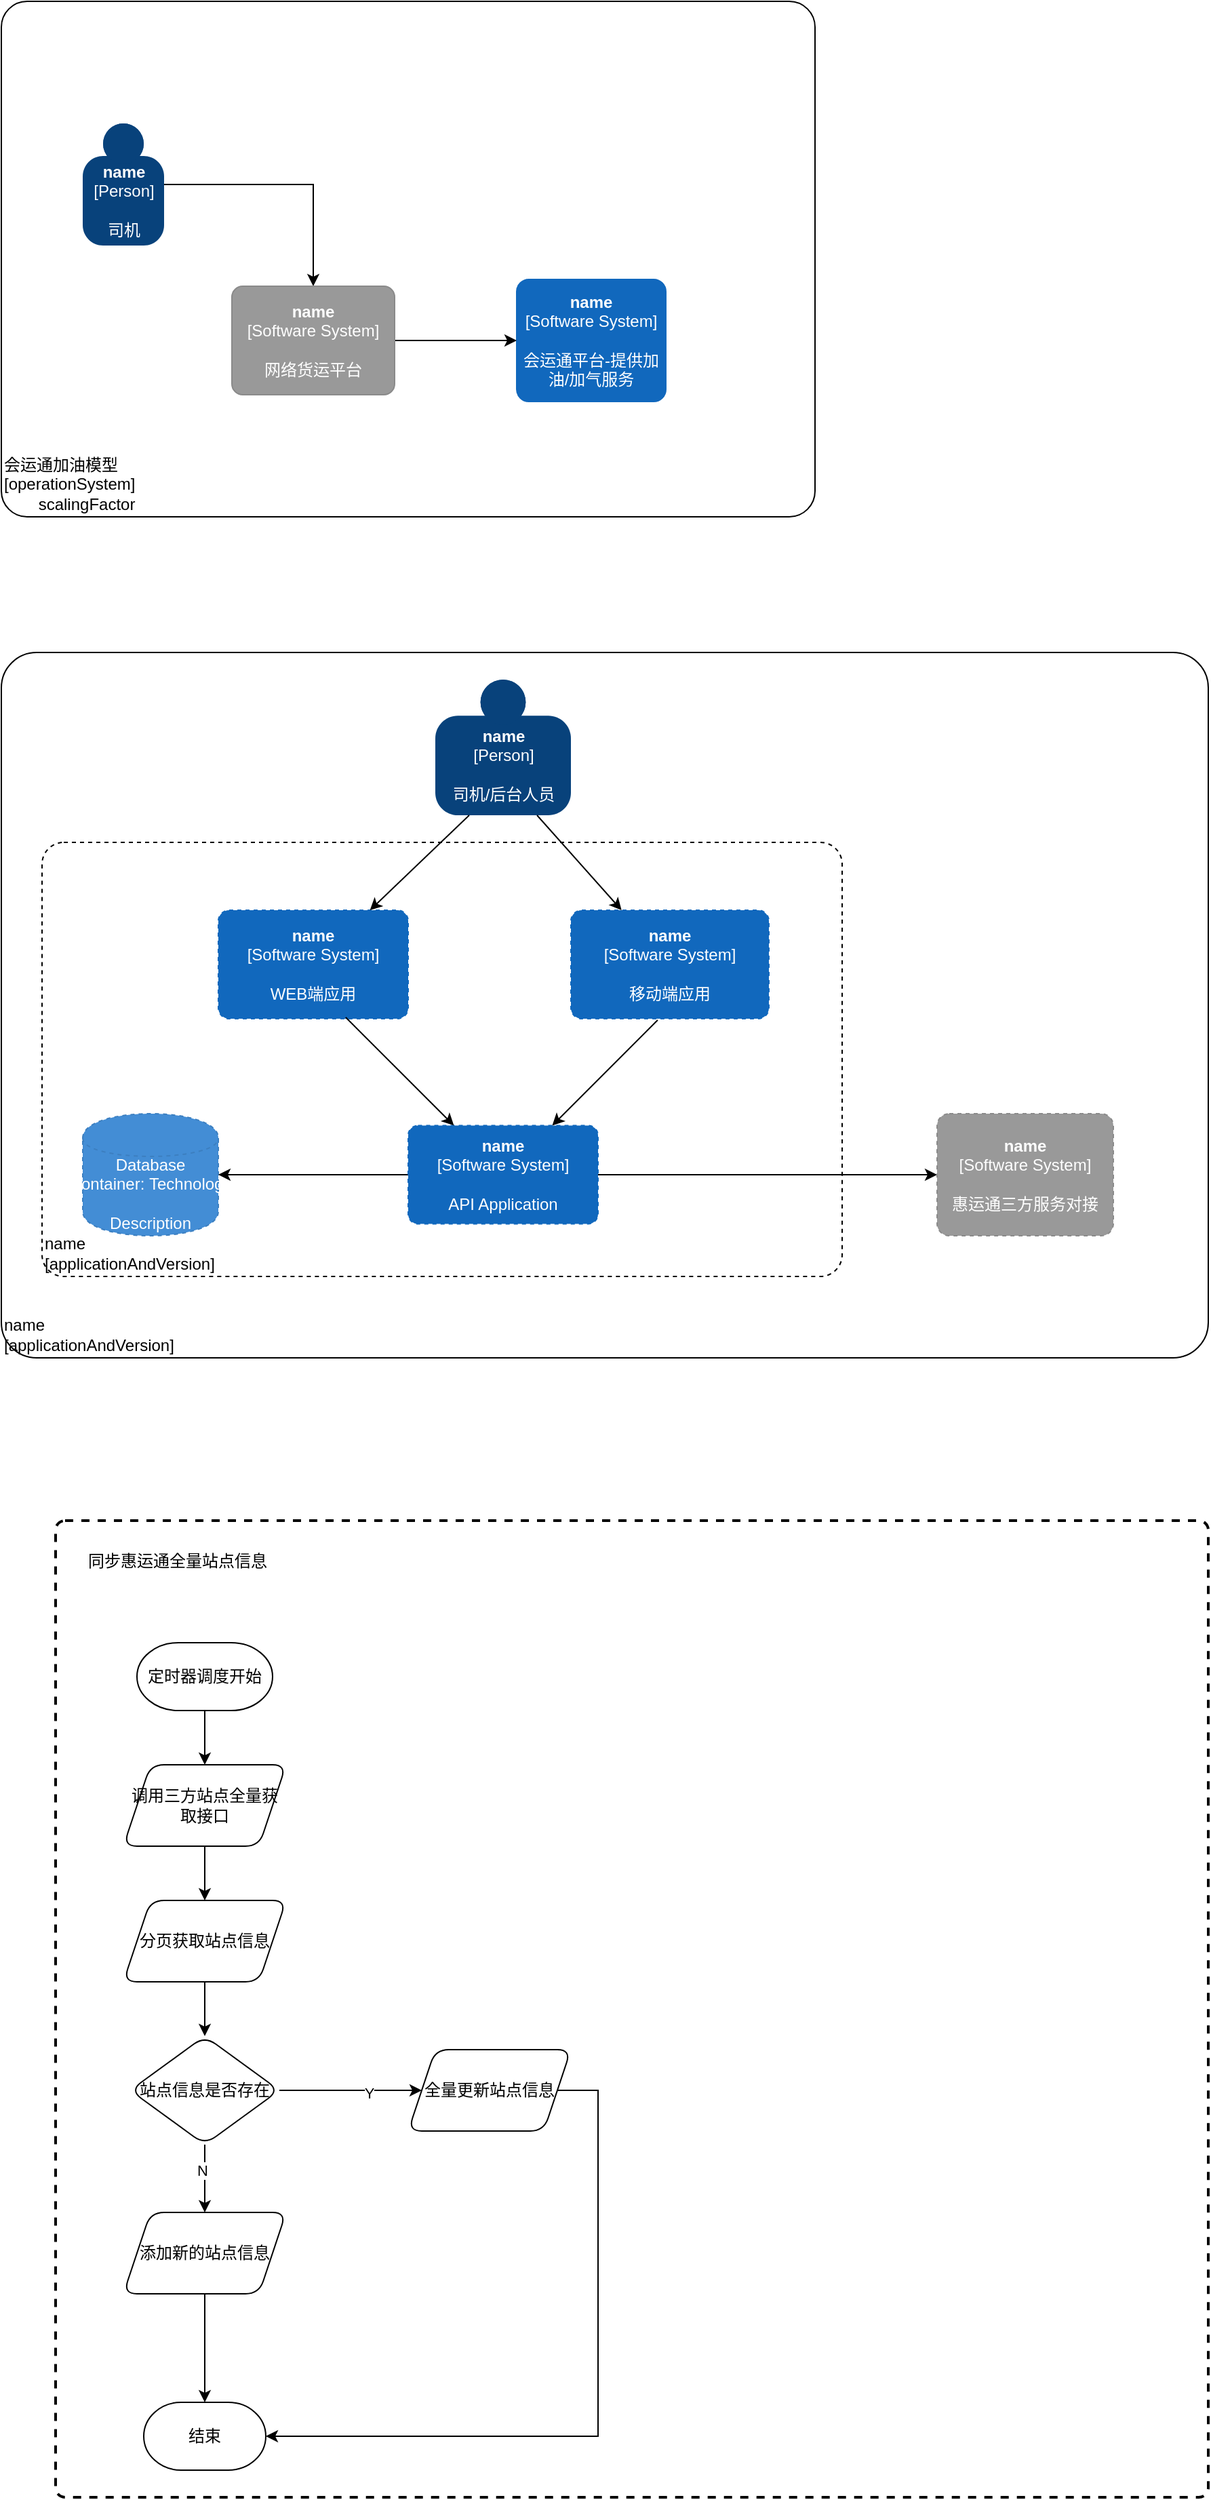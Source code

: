 <mxfile version="14.1.8" type="github">
  <diagram id="Bzc4wTy2gZQobhB-j3U7" name="第 1 页">
    <mxGraphModel dx="1422" dy="762" grid="1" gridSize="10" guides="1" tooltips="1" connect="1" arrows="1" fold="1" page="1" pageScale="1" pageWidth="827" pageHeight="1169" math="0" shadow="0">
      <root>
        <mxCell id="0" />
        <mxCell id="1" parent="0" />
        <object placeholders="1" c4Name="会运通加油模型" c4Type="DeploymentNode" c4OperationSystem="operationSystem" c4ScalingFactor="scalingFactor" label="&lt;div style=&quot;text-align: left&quot;&gt;%c4Name%&lt;/div&gt;&lt;div style=&quot;text-align: left&quot;&gt;[%c4OperationSystem%]&lt;/div&gt;&lt;div style=&quot;text-align: right&quot;&gt;%c4ScalingFactor%&lt;/div&gt;" id="0haxoA6C2NPIrMcEkiKc-8">
          <mxCell style="rounded=1;whiteSpace=wrap;html=1;labelBackgroundColor=none;fillColor=#ffffff;fontColor=#000000;align=left;arcSize=5;strokeColor=#000000;verticalAlign=bottom;metaEdit=1;metaData={&quot;c4Type&quot;:{&quot;editable&quot;:false}};points=[[0.25,0,0],[0.5,0,0],[0.75,0,0],[1,0.25,0],[1,0.5,0],[1,0.75,0],[0.75,1,0],[0.5,1,0],[0.25,1,0],[0,0.75,0],[0,0.5,0],[0,0.25,0]];" vertex="1" parent="1">
            <mxGeometry x="80" y="20" width="600" height="380" as="geometry" />
          </mxCell>
        </object>
        <mxCell id="0haxoA6C2NPIrMcEkiKc-5" style="edgeStyle=orthogonalEdgeStyle;rounded=0;orthogonalLoop=1;jettySize=auto;html=1;entryX=0.5;entryY=0;entryDx=0;entryDy=0;entryPerimeter=0;" edge="1" parent="1" source="0haxoA6C2NPIrMcEkiKc-1" target="0haxoA6C2NPIrMcEkiKc-3">
          <mxGeometry relative="1" as="geometry" />
        </mxCell>
        <object placeholders="1" c4Name="name" c4Type="Person" c4Description="司机" label="&lt;b&gt;%c4Name%&lt;/b&gt;&lt;div&gt;[%c4Type%]&lt;/div&gt;&lt;br&gt;&lt;div&gt;%c4Description%&lt;/div&gt;" id="0haxoA6C2NPIrMcEkiKc-1">
          <mxCell style="html=1;dashed=0;whitespace=wrap;fillColor=#08427b;strokeColor=none;fontColor=#ffffff;shape=mxgraph.c4.person;align=center;metaEdit=1;points=[[0.5,0,0],[1,0.5,0],[1,0.75,0],[0.75,1,0],[0.5,1,0],[0.25,1,0],[0,0.75,0],[0,0.5,0]];metaData={&quot;c4Type&quot;:{&quot;editable&quot;:false}};" vertex="1" parent="1">
            <mxGeometry x="140" y="110" width="60" height="90" as="geometry" />
          </mxCell>
        </object>
        <object placeholders="1" c4Name="name" c4Type="Software System" c4Description="会运通平台-提供加油/加气服务" label="&lt;b&gt;%c4Name%&lt;/b&gt;&lt;div&gt;[%c4Type%]&lt;/div&gt;&lt;br&gt;&lt;div&gt;%c4Description%&lt;/div&gt;" id="0haxoA6C2NPIrMcEkiKc-2">
          <mxCell style="rounded=1;whiteSpace=wrap;html=1;labelBackgroundColor=none;fillColor=#1168BD;fontColor=#ffffff;align=center;arcSize=10;strokeColor=#1168BD;metaEdit=1;metaData={&quot;c4Type&quot;:{&quot;editable&quot;:false}};points=[[0.25,0,0],[0.5,0,0],[0.75,0,0],[1,0.25,0],[1,0.5,0],[1,0.75,0],[0.75,1,0],[0.5,1,0],[0.25,1,0],[0,0.75,0],[0,0.5,0],[0,0.25,0]];" vertex="1" parent="1">
            <mxGeometry x="460" y="225" width="110" height="90" as="geometry" />
          </mxCell>
        </object>
        <mxCell id="0haxoA6C2NPIrMcEkiKc-6" style="edgeStyle=orthogonalEdgeStyle;rounded=0;orthogonalLoop=1;jettySize=auto;html=1;" edge="1" parent="1" source="0haxoA6C2NPIrMcEkiKc-3" target="0haxoA6C2NPIrMcEkiKc-2">
          <mxGeometry relative="1" as="geometry" />
        </mxCell>
        <object placeholders="1" c4Name="name" c4Type="Software System" c4Description="网络货运平台" label="&lt;b&gt;%c4Name%&lt;/b&gt;&lt;div&gt;[%c4Type%]&lt;/div&gt;&lt;br&gt;&lt;div&gt;%c4Description%&lt;/div&gt;" id="0haxoA6C2NPIrMcEkiKc-3">
          <mxCell style="rounded=1;whiteSpace=wrap;html=1;labelBackgroundColor=none;fillColor=#999999;fontColor=#ffffff;align=center;arcSize=10;strokeColor=#8A8A8A;metaEdit=1;metaData={&quot;c4Type&quot;:{&quot;editable&quot;:false}};points=[[0.25,0,0],[0.5,0,0],[0.75,0,0],[1,0.25,0],[1,0.5,0],[1,0.75,0],[0.75,1,0],[0.5,1,0],[0.25,1,0],[0,0.75,0],[0,0.5,0],[0,0.25,0]];" vertex="1" parent="1">
            <mxGeometry x="250" y="230" width="120" height="80" as="geometry" />
          </mxCell>
        </object>
        <object placeholders="1" c4Name="name" c4Type="ExecutionEnvironment" c4Application="applicationAndVersion" label="&lt;div style=&quot;text-align: left&quot;&gt;%c4Name%&lt;/div&gt;&lt;div style=&quot;text-align: left&quot;&gt;[%c4Application%]&lt;/div&gt;" id="0haxoA6C2NPIrMcEkiKc-9">
          <mxCell style="rounded=1;whiteSpace=wrap;html=1;labelBackgroundColor=none;fillColor=#ffffff;fontColor=#000000;align=left;arcSize=5;strokeColor=#000000;verticalAlign=bottom;metaEdit=1;metaData={&quot;c4Type&quot;:{&quot;editable&quot;:false}};points=[[0.25,0,0],[0.5,0,0],[0.75,0,0],[1,0.25,0],[1,0.5,0],[1,0.75,0],[0.75,1,0],[0.5,1,0],[0.25,1,0],[0,0.75,0],[0,0.5,0],[0,0.25,0]];" vertex="1" parent="1">
            <mxGeometry x="80" y="500" width="890" height="520" as="geometry" />
          </mxCell>
        </object>
        <object placeholders="1" c4Name="name" c4Type="Person" c4Description="司机/后台人员" label="&lt;b&gt;%c4Name%&lt;/b&gt;&lt;div&gt;[%c4Type%]&lt;/div&gt;&lt;br&gt;&lt;div&gt;%c4Description%&lt;/div&gt;" id="0haxoA6C2NPIrMcEkiKc-10">
          <mxCell style="html=1;dashed=0;whitespace=wrap;fillColor=#08427b;strokeColor=none;fontColor=#ffffff;shape=mxgraph.c4.person;align=center;metaEdit=1;points=[[0.5,0,0],[1,0.5,0],[1,0.75,0],[0.75,1,0],[0.5,1,0],[0.25,1,0],[0,0.75,0],[0,0.5,0]];metaData={&quot;c4Type&quot;:{&quot;editable&quot;:false}};" vertex="1" parent="1">
            <mxGeometry x="400" y="520" width="100" height="100" as="geometry" />
          </mxCell>
        </object>
        <object placeholders="1" c4Name="name" c4Type="ExecutionEnvironment" c4Application="applicationAndVersion" label="&lt;div style=&quot;text-align: left&quot;&gt;%c4Name%&lt;/div&gt;&lt;div style=&quot;text-align: left&quot;&gt;[%c4Application%]&lt;/div&gt;" id="0haxoA6C2NPIrMcEkiKc-12">
          <mxCell style="rounded=1;whiteSpace=wrap;html=1;labelBackgroundColor=none;fillColor=#ffffff;fontColor=#000000;align=left;arcSize=5;strokeColor=#000000;verticalAlign=bottom;metaEdit=1;metaData={&quot;c4Type&quot;:{&quot;editable&quot;:false}};points=[[0.25,0,0],[0.5,0,0],[0.75,0,0],[1,0.25,0],[1,0.5,0],[1,0.75,0],[0.75,1,0],[0.5,1,0],[0.25,1,0],[0,0.75,0],[0,0.5,0],[0,0.25,0]];dashed=1;" vertex="1" parent="1">
            <mxGeometry x="110" y="640" width="590" height="320" as="geometry" />
          </mxCell>
        </object>
        <object placeholders="1" c4Type="Database" c4Technology="Technology" c4Description="Description" label="%c4Type%&lt;div&gt;[Container:&amp;nbsp;%c4Technology%]&lt;/div&gt;&lt;br&gt;&lt;div&gt;%c4Description%&lt;/div&gt;" id="0haxoA6C2NPIrMcEkiKc-13">
          <mxCell style="shape=cylinder;whiteSpace=wrap;html=1;boundedLbl=1;rounded=0;labelBackgroundColor=none;fillColor=#438DD5;fontSize=12;fontColor=#ffffff;align=center;strokeColor=#3C7FC0;metaEdit=1;points=[[0.5,0,0],[1,0.25,0],[1,0.5,0],[1,0.75,0],[0.5,1,0],[0,0.75,0],[0,0.5,0],[0,0.25,0]];metaData={&quot;c4Type&quot;:{&quot;editable&quot;:false}};dashed=1;" vertex="1" parent="1">
            <mxGeometry x="140" y="840" width="100" height="90" as="geometry" />
          </mxCell>
        </object>
        <mxCell id="0haxoA6C2NPIrMcEkiKc-20" style="edgeStyle=orthogonalEdgeStyle;rounded=0;orthogonalLoop=1;jettySize=auto;html=1;entryX=1;entryY=0.5;entryDx=0;entryDy=0;entryPerimeter=0;" edge="1" parent="1" source="0haxoA6C2NPIrMcEkiKc-14" target="0haxoA6C2NPIrMcEkiKc-13">
          <mxGeometry relative="1" as="geometry" />
        </mxCell>
        <mxCell id="0haxoA6C2NPIrMcEkiKc-29" style="edgeStyle=orthogonalEdgeStyle;rounded=0;orthogonalLoop=1;jettySize=auto;html=1;entryX=0;entryY=0.5;entryDx=0;entryDy=0;entryPerimeter=0;" edge="1" parent="1" source="0haxoA6C2NPIrMcEkiKc-14" target="0haxoA6C2NPIrMcEkiKc-28">
          <mxGeometry relative="1" as="geometry" />
        </mxCell>
        <object placeholders="1" c4Name="name" c4Type="Software System" c4Description="API Application" label="&lt;b&gt;%c4Name%&lt;/b&gt;&lt;div&gt;[%c4Type%]&lt;/div&gt;&lt;br&gt;&lt;div&gt;%c4Description%&lt;/div&gt;" id="0haxoA6C2NPIrMcEkiKc-14">
          <mxCell style="rounded=1;whiteSpace=wrap;html=1;labelBackgroundColor=none;fillColor=#1168BD;fontColor=#ffffff;align=center;arcSize=10;strokeColor=#1168BD;metaEdit=1;metaData={&quot;c4Type&quot;:{&quot;editable&quot;:false}};points=[[0.25,0,0],[0.5,0,0],[0.75,0,0],[1,0.25,0],[1,0.5,0],[1,0.75,0],[0.75,1,0],[0.5,1,0],[0.25,1,0],[0,0.75,0],[0,0.5,0],[0,0.25,0]];dashed=1;" vertex="1" parent="1">
            <mxGeometry x="380" y="848.75" width="140" height="72.5" as="geometry" />
          </mxCell>
        </object>
        <object placeholders="1" c4Name="name" c4Type="Software System" c4Description="移动端应用" label="&lt;b&gt;%c4Name%&lt;/b&gt;&lt;div&gt;[%c4Type%]&lt;/div&gt;&lt;br&gt;&lt;div&gt;%c4Description%&lt;/div&gt;" id="0haxoA6C2NPIrMcEkiKc-15">
          <mxCell style="rounded=1;whiteSpace=wrap;html=1;labelBackgroundColor=none;fillColor=#1168BD;fontColor=#ffffff;align=center;arcSize=10;strokeColor=#1168BD;metaEdit=1;metaData={&quot;c4Type&quot;:{&quot;editable&quot;:false}};points=[[0.25,0,0],[0.5,0,0],[0.75,0,0],[1,0.25,0],[1,0.5,0],[1,0.75,0],[0.75,1,0],[0.5,1,0],[0.25,1,0],[0,0.75,0],[0,0.5,0],[0,0.25,0]];dashed=1;" vertex="1" parent="1">
            <mxGeometry x="500" y="690" width="146" height="80" as="geometry" />
          </mxCell>
        </object>
        <object placeholders="1" c4Name="name" c4Type="Software System" c4Description="WEB端应用" label="&lt;b&gt;%c4Name%&lt;/b&gt;&lt;div&gt;[%c4Type%]&lt;/div&gt;&lt;br&gt;&lt;div&gt;%c4Description%&lt;/div&gt;" id="0haxoA6C2NPIrMcEkiKc-21">
          <mxCell style="rounded=1;whiteSpace=wrap;html=1;labelBackgroundColor=none;fillColor=#1168BD;fontColor=#ffffff;align=center;arcSize=10;strokeColor=#1168BD;metaEdit=1;metaData={&quot;c4Type&quot;:{&quot;editable&quot;:false}};points=[[0.25,0,0],[0.5,0,0],[0.75,0,0],[1,0.25,0],[1,0.5,0],[1,0.75,0],[0.75,1,0],[0.5,1,0],[0.25,1,0],[0,0.75,0],[0,0.5,0],[0,0.25,0]];dashed=1;" vertex="1" parent="1">
            <mxGeometry x="240" y="690" width="140" height="80" as="geometry" />
          </mxCell>
        </object>
        <mxCell id="0haxoA6C2NPIrMcEkiKc-24" value="" style="endArrow=classic;html=1;exitX=0.671;exitY=0.988;exitDx=0;exitDy=0;exitPerimeter=0;" edge="1" parent="1" source="0haxoA6C2NPIrMcEkiKc-21" target="0haxoA6C2NPIrMcEkiKc-14">
          <mxGeometry width="50" height="50" relative="1" as="geometry">
            <mxPoint x="320" y="860" as="sourcePoint" />
            <mxPoint x="370" y="810" as="targetPoint" />
          </mxGeometry>
        </mxCell>
        <mxCell id="0haxoA6C2NPIrMcEkiKc-25" value="" style="endArrow=classic;html=1;exitX=0.438;exitY=1.013;exitDx=0;exitDy=0;exitPerimeter=0;" edge="1" parent="1" source="0haxoA6C2NPIrMcEkiKc-15" target="0haxoA6C2NPIrMcEkiKc-14">
          <mxGeometry width="50" height="50" relative="1" as="geometry">
            <mxPoint x="620" y="850" as="sourcePoint" />
            <mxPoint x="670" y="800" as="targetPoint" />
          </mxGeometry>
        </mxCell>
        <mxCell id="0haxoA6C2NPIrMcEkiKc-26" value="" style="endArrow=classic;html=1;exitX=0.25;exitY=1;exitDx=0;exitDy=0;exitPerimeter=0;" edge="1" parent="1" source="0haxoA6C2NPIrMcEkiKc-10" target="0haxoA6C2NPIrMcEkiKc-21">
          <mxGeometry width="50" height="50" relative="1" as="geometry">
            <mxPoint x="560" y="600" as="sourcePoint" />
            <mxPoint x="610" y="550" as="targetPoint" />
          </mxGeometry>
        </mxCell>
        <mxCell id="0haxoA6C2NPIrMcEkiKc-27" value="" style="endArrow=classic;html=1;exitX=0.75;exitY=1;exitDx=0;exitDy=0;exitPerimeter=0;" edge="1" parent="1" source="0haxoA6C2NPIrMcEkiKc-10" target="0haxoA6C2NPIrMcEkiKc-15">
          <mxGeometry width="50" height="50" relative="1" as="geometry">
            <mxPoint x="400" y="620" as="sourcePoint" />
            <mxPoint x="346.667" y="700" as="targetPoint" />
          </mxGeometry>
        </mxCell>
        <object placeholders="1" c4Name="name" c4Type="Software System" c4Description="惠运通三方服务对接" label="&lt;b&gt;%c4Name%&lt;/b&gt;&lt;div&gt;[%c4Type%]&lt;/div&gt;&lt;br&gt;&lt;div&gt;%c4Description%&lt;/div&gt;" id="0haxoA6C2NPIrMcEkiKc-28">
          <mxCell style="rounded=1;whiteSpace=wrap;html=1;labelBackgroundColor=none;fillColor=#999999;fontColor=#ffffff;align=center;arcSize=10;strokeColor=#8A8A8A;metaEdit=1;metaData={&quot;c4Type&quot;:{&quot;editable&quot;:false}};points=[[0.25,0,0],[0.5,0,0],[0.75,0,0],[1,0.25,0],[1,0.5,0],[1,0.75,0],[0.75,1,0],[0.5,1,0],[0.25,1,0],[0,0.75,0],[0,0.5,0],[0,0.25,0]];dashed=1;" vertex="1" parent="1">
            <mxGeometry x="770" y="840" width="130" height="90" as="geometry" />
          </mxCell>
        </object>
        <mxCell id="0haxoA6C2NPIrMcEkiKc-30" value="" style="rounded=1;whiteSpace=wrap;html=1;absoluteArcSize=1;arcSize=14;strokeWidth=2;dashed=1;" vertex="1" parent="1">
          <mxGeometry x="120" y="1140" width="850" height="720" as="geometry" />
        </mxCell>
        <mxCell id="0haxoA6C2NPIrMcEkiKc-31" value="同步惠运通全量站点信息" style="text;html=1;strokeColor=none;fillColor=none;align=center;verticalAlign=middle;whiteSpace=wrap;rounded=0;dashed=1;" vertex="1" parent="1">
          <mxGeometry x="130" y="1160" width="160" height="20" as="geometry" />
        </mxCell>
        <mxCell id="0haxoA6C2NPIrMcEkiKc-35" value="" style="edgeStyle=orthogonalEdgeStyle;rounded=0;orthogonalLoop=1;jettySize=auto;html=1;" edge="1" parent="1" source="0haxoA6C2NPIrMcEkiKc-33" target="0haxoA6C2NPIrMcEkiKc-34">
          <mxGeometry relative="1" as="geometry" />
        </mxCell>
        <mxCell id="0haxoA6C2NPIrMcEkiKc-33" value="定时器调度开始" style="strokeWidth=1;html=1;shape=mxgraph.flowchart.terminator;whiteSpace=wrap;rounded=1;shadow=0;glass=0;sketch=0;perimeterSpacing=0;" vertex="1" parent="1">
          <mxGeometry x="180" y="1230" width="100" height="50" as="geometry" />
        </mxCell>
        <mxCell id="0haxoA6C2NPIrMcEkiKc-37" value="" style="edgeStyle=orthogonalEdgeStyle;rounded=0;orthogonalLoop=1;jettySize=auto;html=1;" edge="1" parent="1" source="0haxoA6C2NPIrMcEkiKc-34" target="0haxoA6C2NPIrMcEkiKc-36">
          <mxGeometry relative="1" as="geometry" />
        </mxCell>
        <mxCell id="0haxoA6C2NPIrMcEkiKc-34" value="调用三方站点全量获取接口" style="shape=parallelogram;perimeter=parallelogramPerimeter;whiteSpace=wrap;html=1;fixedSize=1;rounded=1;shadow=0;strokeWidth=1;glass=0;sketch=0;" vertex="1" parent="1">
          <mxGeometry x="170" y="1320" width="120" height="60" as="geometry" />
        </mxCell>
        <mxCell id="0haxoA6C2NPIrMcEkiKc-39" value="" style="edgeStyle=orthogonalEdgeStyle;rounded=0;orthogonalLoop=1;jettySize=auto;html=1;" edge="1" parent="1" source="0haxoA6C2NPIrMcEkiKc-36" target="0haxoA6C2NPIrMcEkiKc-38">
          <mxGeometry relative="1" as="geometry" />
        </mxCell>
        <mxCell id="0haxoA6C2NPIrMcEkiKc-36" value="分页获取站点信息" style="shape=parallelogram;perimeter=parallelogramPerimeter;whiteSpace=wrap;html=1;fixedSize=1;rounded=1;shadow=0;strokeWidth=1;glass=0;sketch=0;" vertex="1" parent="1">
          <mxGeometry x="170" y="1420" width="120" height="60" as="geometry" />
        </mxCell>
        <mxCell id="0haxoA6C2NPIrMcEkiKc-41" value="" style="edgeStyle=orthogonalEdgeStyle;rounded=0;orthogonalLoop=1;jettySize=auto;html=1;" edge="1" parent="1" source="0haxoA6C2NPIrMcEkiKc-38" target="0haxoA6C2NPIrMcEkiKc-40">
          <mxGeometry relative="1" as="geometry" />
        </mxCell>
        <mxCell id="0haxoA6C2NPIrMcEkiKc-42" value="Y" style="edgeLabel;html=1;align=center;verticalAlign=middle;resizable=0;points=[];" vertex="1" connectable="0" parent="0haxoA6C2NPIrMcEkiKc-41">
          <mxGeometry x="0.247" y="-2" relative="1" as="geometry">
            <mxPoint as="offset" />
          </mxGeometry>
        </mxCell>
        <mxCell id="0haxoA6C2NPIrMcEkiKc-44" value="" style="edgeStyle=orthogonalEdgeStyle;rounded=0;orthogonalLoop=1;jettySize=auto;html=1;" edge="1" parent="1" source="0haxoA6C2NPIrMcEkiKc-38" target="0haxoA6C2NPIrMcEkiKc-43">
          <mxGeometry relative="1" as="geometry" />
        </mxCell>
        <mxCell id="0haxoA6C2NPIrMcEkiKc-45" value="N" style="edgeLabel;html=1;align=center;verticalAlign=middle;resizable=0;points=[];" vertex="1" connectable="0" parent="0haxoA6C2NPIrMcEkiKc-44">
          <mxGeometry x="-0.255" y="-2" relative="1" as="geometry">
            <mxPoint as="offset" />
          </mxGeometry>
        </mxCell>
        <mxCell id="0haxoA6C2NPIrMcEkiKc-38" value="站点信息是否存在" style="rhombus;whiteSpace=wrap;html=1;rounded=1;shadow=0;strokeWidth=1;glass=0;sketch=0;" vertex="1" parent="1">
          <mxGeometry x="175" y="1520" width="110" height="80" as="geometry" />
        </mxCell>
        <mxCell id="0haxoA6C2NPIrMcEkiKc-49" style="edgeStyle=orthogonalEdgeStyle;rounded=0;orthogonalLoop=1;jettySize=auto;html=1;entryX=1;entryY=0.5;entryDx=0;entryDy=0;entryPerimeter=0;exitX=1;exitY=0.5;exitDx=0;exitDy=0;" edge="1" parent="1" source="0haxoA6C2NPIrMcEkiKc-40" target="0haxoA6C2NPIrMcEkiKc-46">
          <mxGeometry relative="1" as="geometry">
            <Array as="points">
              <mxPoint x="520" y="1560" />
              <mxPoint x="520" y="1815" />
            </Array>
          </mxGeometry>
        </mxCell>
        <mxCell id="0haxoA6C2NPIrMcEkiKc-40" value="全量更新站点信息" style="shape=parallelogram;perimeter=parallelogramPerimeter;whiteSpace=wrap;html=1;fixedSize=1;rounded=1;shadow=0;strokeWidth=1;glass=0;sketch=0;" vertex="1" parent="1">
          <mxGeometry x="380" y="1530" width="120" height="60" as="geometry" />
        </mxCell>
        <mxCell id="0haxoA6C2NPIrMcEkiKc-48" style="edgeStyle=orthogonalEdgeStyle;rounded=0;orthogonalLoop=1;jettySize=auto;html=1;exitX=0.5;exitY=1;exitDx=0;exitDy=0;entryX=0.5;entryY=0;entryDx=0;entryDy=0;entryPerimeter=0;" edge="1" parent="1" source="0haxoA6C2NPIrMcEkiKc-43" target="0haxoA6C2NPIrMcEkiKc-46">
          <mxGeometry relative="1" as="geometry" />
        </mxCell>
        <mxCell id="0haxoA6C2NPIrMcEkiKc-43" value="添加新的站点信息" style="shape=parallelogram;perimeter=parallelogramPerimeter;whiteSpace=wrap;html=1;fixedSize=1;rounded=1;shadow=0;strokeWidth=1;glass=0;sketch=0;" vertex="1" parent="1">
          <mxGeometry x="170" y="1650" width="120" height="60" as="geometry" />
        </mxCell>
        <mxCell id="0haxoA6C2NPIrMcEkiKc-46" value="结束" style="strokeWidth=1;html=1;shape=mxgraph.flowchart.terminator;whiteSpace=wrap;rounded=1;shadow=0;glass=0;sketch=0;perimeterSpacing=0;" vertex="1" parent="1">
          <mxGeometry x="185" y="1790" width="90" height="50" as="geometry" />
        </mxCell>
      </root>
    </mxGraphModel>
  </diagram>
</mxfile>
